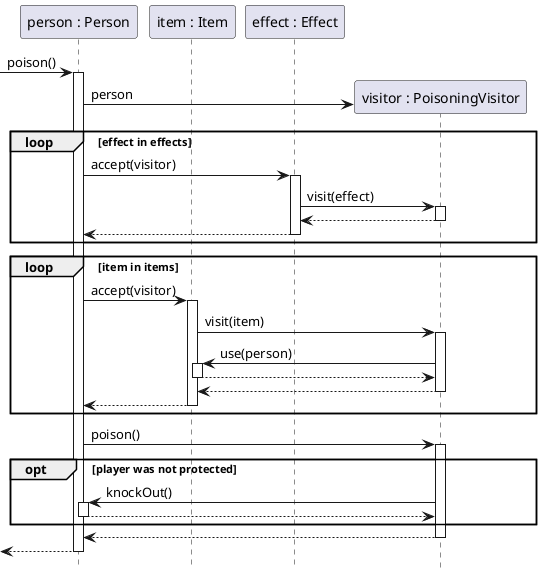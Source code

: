 @startuml toxic-room

hide footbox

participant "person : Person" as p
participant "item : Item" as i
participant "effect : Effect" as e

[-> p ++ : poison()
create "visitor : PoisoningVisitor" as v
p -> v : person
loop effect in effects
	p -> e ++: accept(visitor)
	e -> v ++: visit(effect)
	v --> e --
	e --> p --
end
loop item in items
	p -> i ++: accept(visitor)
	i -> v ++: visit(item)
	v -> i ++: use(person)
	i --> v --
	v --> i --
	i --> p --
end

p -> v ++: poison()
opt player was not protected
v -> p ++: knockOut()
p --> v --
end 
v --> p --
[<-- p --

@enduml